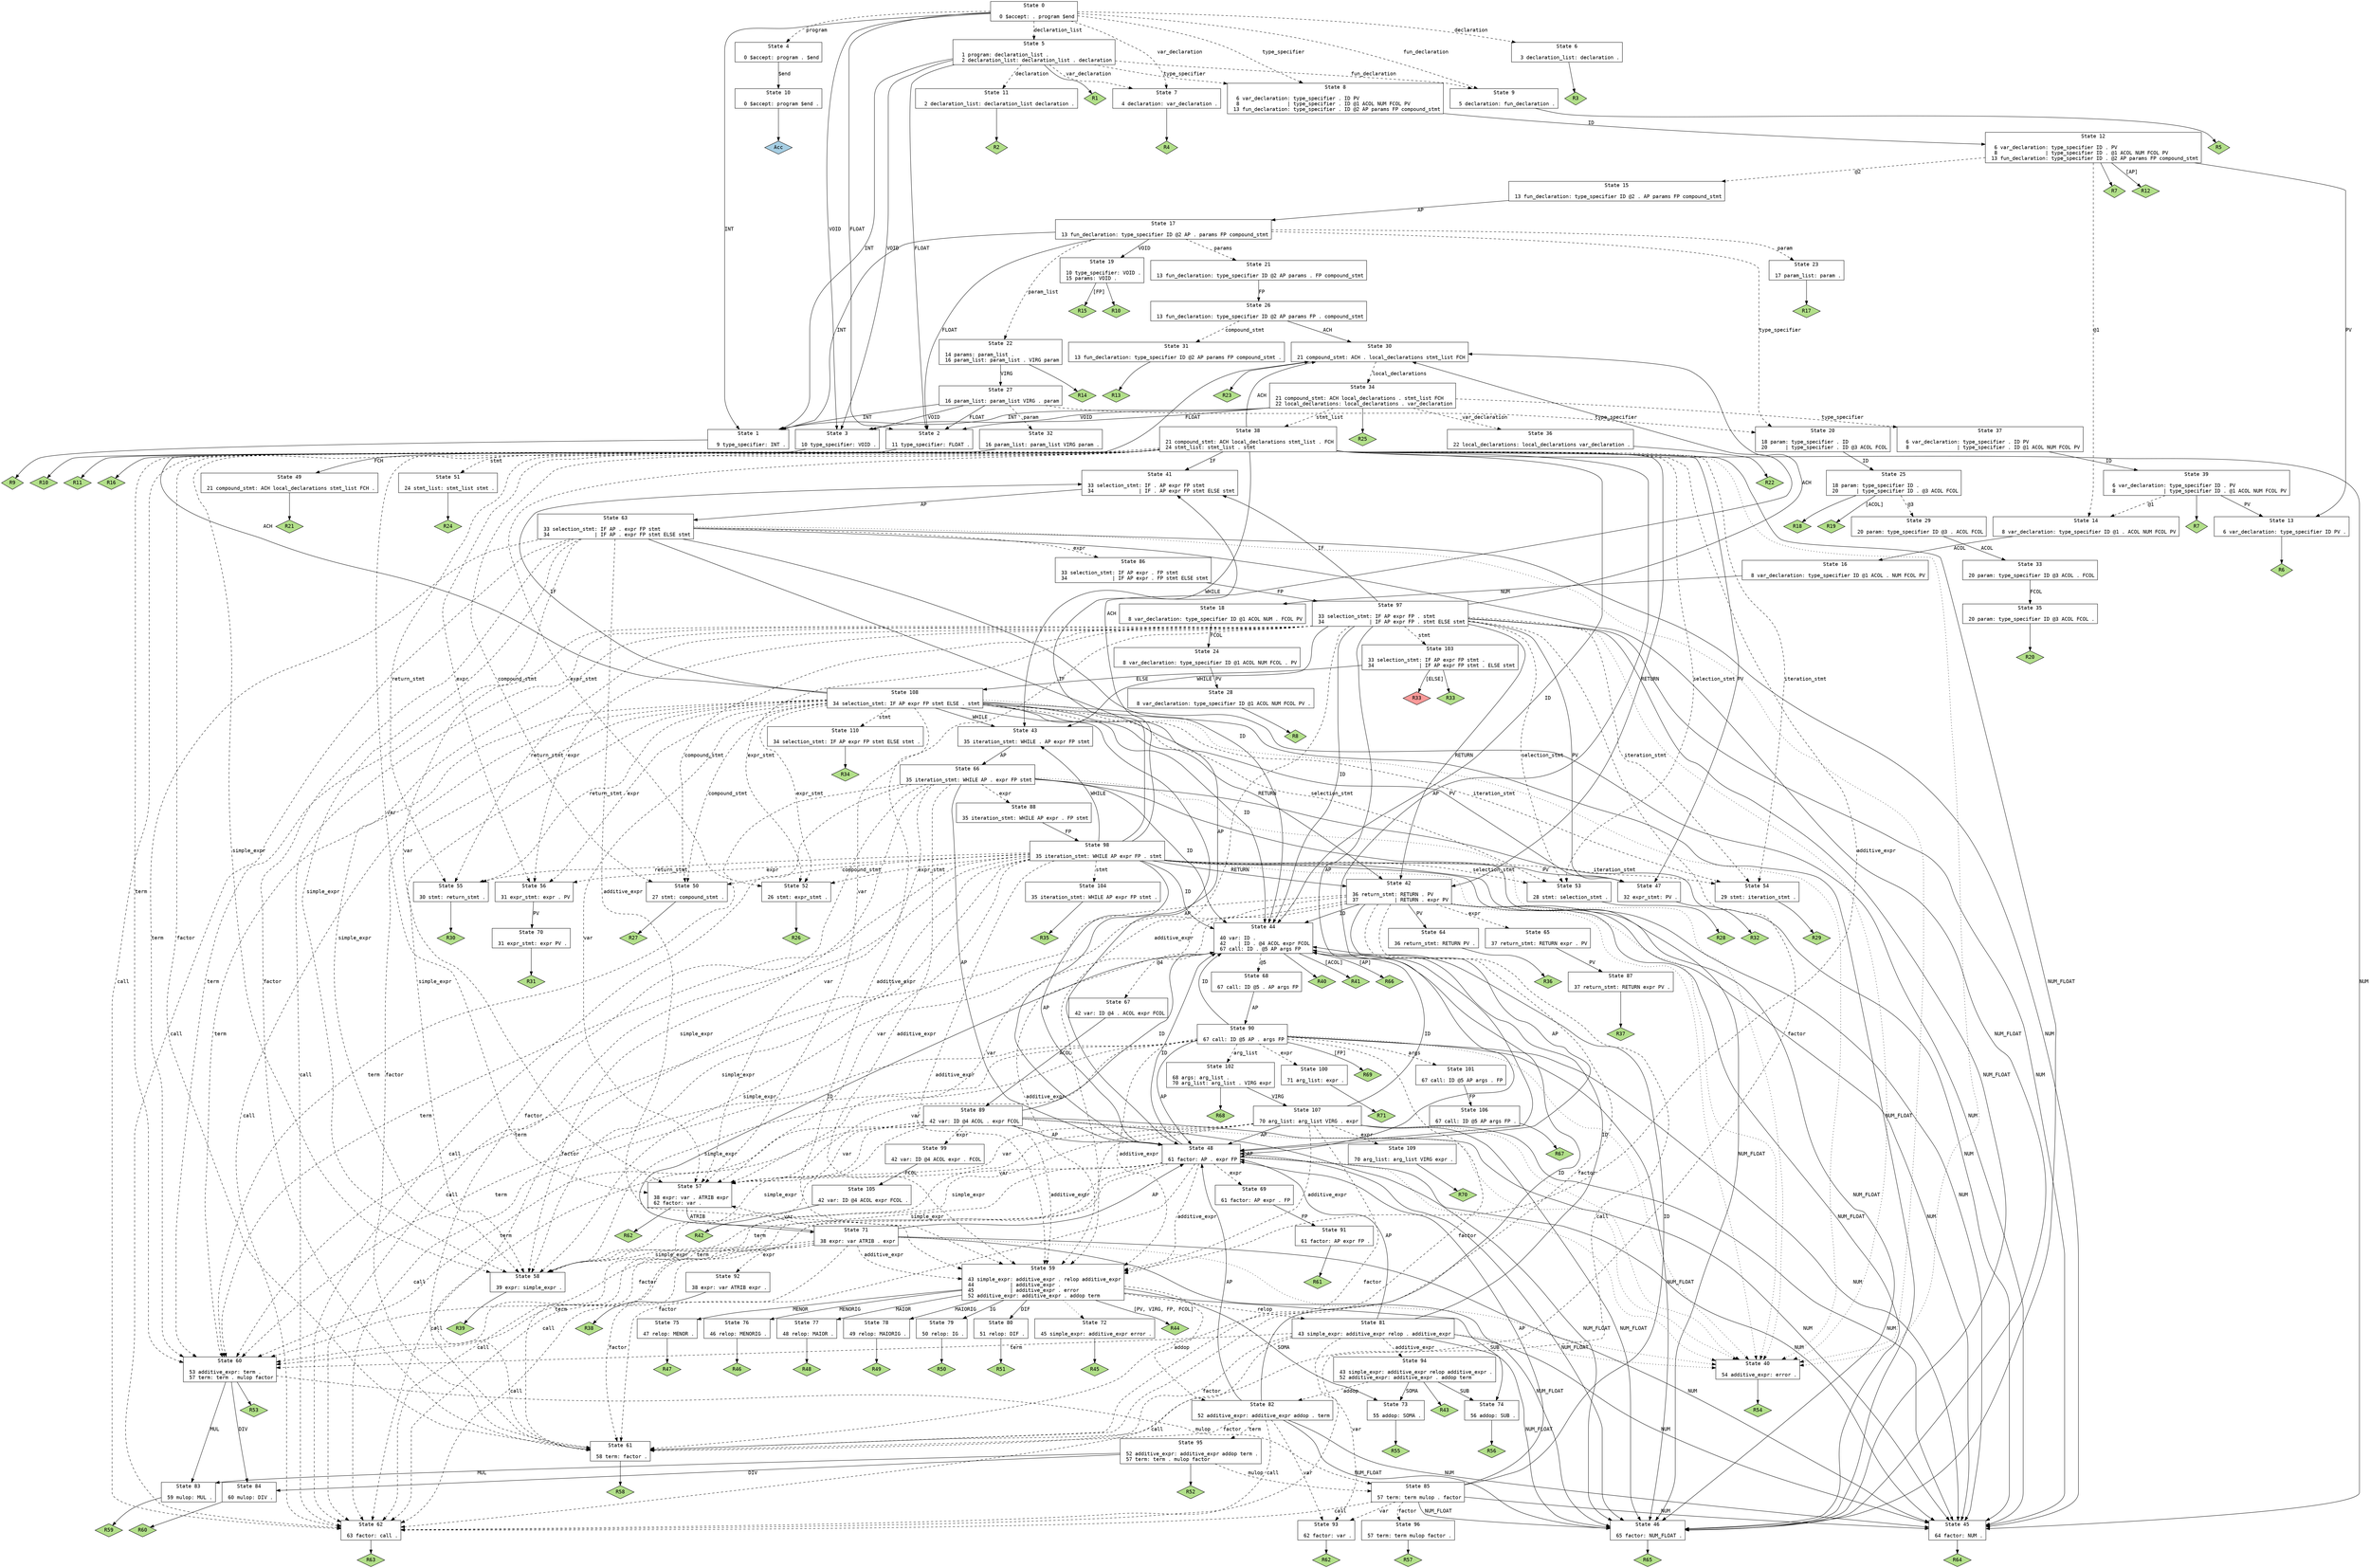 // Generated by GNU Bison 3.0.2.
// Report bugs to <bug-bison@gnu.org>.
// Home page: <http://www.gnu.org/software/bison/>.

digraph "gram.y"
{
  node [fontname = courier, shape = box, colorscheme = paired6]
  edge [fontname = courier]

  0 [label="State 0\n\l  0 $accept: . program $end\l"]
  0 -> 1 [style=solid label="INT"]
  0 -> 2 [style=solid label="FLOAT"]
  0 -> 3 [style=solid label="VOID"]
  0 -> 4 [style=dashed label="program"]
  0 -> 5 [style=dashed label="declaration_list"]
  0 -> 6 [style=dashed label="declaration"]
  0 -> 7 [style=dashed label="var_declaration"]
  0 -> 8 [style=dashed label="type_specifier"]
  0 -> 9 [style=dashed label="fun_declaration"]
  1 [label="State 1\n\l  9 type_specifier: INT .\l"]
  1 -> "1R9" [style=solid]
 "1R9" [label="R9", fillcolor=3, shape=diamond, style=filled]
  2 [label="State 2\n\l 11 type_specifier: FLOAT .\l"]
  2 -> "2R11" [style=solid]
 "2R11" [label="R11", fillcolor=3, shape=diamond, style=filled]
  3 [label="State 3\n\l 10 type_specifier: VOID .\l"]
  3 -> "3R10" [style=solid]
 "3R10" [label="R10", fillcolor=3, shape=diamond, style=filled]
  4 [label="State 4\n\l  0 $accept: program . $end\l"]
  4 -> 10 [style=solid label="$end"]
  5 [label="State 5\n\l  1 program: declaration_list .\l  2 declaration_list: declaration_list . declaration\l"]
  5 -> 1 [style=solid label="INT"]
  5 -> 2 [style=solid label="FLOAT"]
  5 -> 3 [style=solid label="VOID"]
  5 -> 11 [style=dashed label="declaration"]
  5 -> 7 [style=dashed label="var_declaration"]
  5 -> 8 [style=dashed label="type_specifier"]
  5 -> 9 [style=dashed label="fun_declaration"]
  5 -> "5R1" [style=solid]
 "5R1" [label="R1", fillcolor=3, shape=diamond, style=filled]
  6 [label="State 6\n\l  3 declaration_list: declaration .\l"]
  6 -> "6R3" [style=solid]
 "6R3" [label="R3", fillcolor=3, shape=diamond, style=filled]
  7 [label="State 7\n\l  4 declaration: var_declaration .\l"]
  7 -> "7R4" [style=solid]
 "7R4" [label="R4", fillcolor=3, shape=diamond, style=filled]
  8 [label="State 8\n\l  6 var_declaration: type_specifier . ID PV\l  8                | type_specifier . ID @1 ACOL NUM FCOL PV\l 13 fun_declaration: type_specifier . ID @2 AP params FP compound_stmt\l"]
  8 -> 12 [style=solid label="ID"]
  9 [label="State 9\n\l  5 declaration: fun_declaration .\l"]
  9 -> "9R5" [style=solid]
 "9R5" [label="R5", fillcolor=3, shape=diamond, style=filled]
  10 [label="State 10\n\l  0 $accept: program $end .\l"]
  10 -> "10R0" [style=solid]
 "10R0" [label="Acc", fillcolor=1, shape=diamond, style=filled]
  11 [label="State 11\n\l  2 declaration_list: declaration_list declaration .\l"]
  11 -> "11R2" [style=solid]
 "11R2" [label="R2", fillcolor=3, shape=diamond, style=filled]
  12 [label="State 12\n\l  6 var_declaration: type_specifier ID . PV\l  8                | type_specifier ID . @1 ACOL NUM FCOL PV\l 13 fun_declaration: type_specifier ID . @2 AP params FP compound_stmt\l"]
  12 -> 13 [style=solid label="PV"]
  12 -> 14 [style=dashed label="@1"]
  12 -> 15 [style=dashed label="@2"]
  12 -> "12R7" [style=solid]
 "12R7" [label="R7", fillcolor=3, shape=diamond, style=filled]
  12 -> "12R12" [label="[AP]", style=solid]
 "12R12" [label="R12", fillcolor=3, shape=diamond, style=filled]
  13 [label="State 13\n\l  6 var_declaration: type_specifier ID PV .\l"]
  13 -> "13R6" [style=solid]
 "13R6" [label="R6", fillcolor=3, shape=diamond, style=filled]
  14 [label="State 14\n\l  8 var_declaration: type_specifier ID @1 . ACOL NUM FCOL PV\l"]
  14 -> 16 [style=solid label="ACOL"]
  15 [label="State 15\n\l 13 fun_declaration: type_specifier ID @2 . AP params FP compound_stmt\l"]
  15 -> 17 [style=solid label="AP"]
  16 [label="State 16\n\l  8 var_declaration: type_specifier ID @1 ACOL . NUM FCOL PV\l"]
  16 -> 18 [style=solid label="NUM"]
  17 [label="State 17\n\l 13 fun_declaration: type_specifier ID @2 AP . params FP compound_stmt\l"]
  17 -> 1 [style=solid label="INT"]
  17 -> 2 [style=solid label="FLOAT"]
  17 -> 19 [style=solid label="VOID"]
  17 -> 20 [style=dashed label="type_specifier"]
  17 -> 21 [style=dashed label="params"]
  17 -> 22 [style=dashed label="param_list"]
  17 -> 23 [style=dashed label="param"]
  18 [label="State 18\n\l  8 var_declaration: type_specifier ID @1 ACOL NUM . FCOL PV\l"]
  18 -> 24 [style=solid label="FCOL"]
  19 [label="State 19\n\l 10 type_specifier: VOID .\l 15 params: VOID .\l"]
  19 -> "19R10" [style=solid]
 "19R10" [label="R10", fillcolor=3, shape=diamond, style=filled]
  19 -> "19R15" [label="[FP]", style=solid]
 "19R15" [label="R15", fillcolor=3, shape=diamond, style=filled]
  20 [label="State 20\n\l 18 param: type_specifier . ID\l 20      | type_specifier . ID @3 ACOL FCOL\l"]
  20 -> 25 [style=solid label="ID"]
  21 [label="State 21\n\l 13 fun_declaration: type_specifier ID @2 AP params . FP compound_stmt\l"]
  21 -> 26 [style=solid label="FP"]
  22 [label="State 22\n\l 14 params: param_list .\l 16 param_list: param_list . VIRG param\l"]
  22 -> 27 [style=solid label="VIRG"]
  22 -> "22R14" [style=solid]
 "22R14" [label="R14", fillcolor=3, shape=diamond, style=filled]
  23 [label="State 23\n\l 17 param_list: param .\l"]
  23 -> "23R17" [style=solid]
 "23R17" [label="R17", fillcolor=3, shape=diamond, style=filled]
  24 [label="State 24\n\l  8 var_declaration: type_specifier ID @1 ACOL NUM FCOL . PV\l"]
  24 -> 28 [style=solid label="PV"]
  25 [label="State 25\n\l 18 param: type_specifier ID .\l 20      | type_specifier ID . @3 ACOL FCOL\l"]
  25 -> 29 [style=dashed label="@3"]
  25 -> "25R18" [style=solid]
 "25R18" [label="R18", fillcolor=3, shape=diamond, style=filled]
  25 -> "25R19" [label="[ACOL]", style=solid]
 "25R19" [label="R19", fillcolor=3, shape=diamond, style=filled]
  26 [label="State 26\n\l 13 fun_declaration: type_specifier ID @2 AP params FP . compound_stmt\l"]
  26 -> 30 [style=solid label="ACH"]
  26 -> 31 [style=dashed label="compound_stmt"]
  27 [label="State 27\n\l 16 param_list: param_list VIRG . param\l"]
  27 -> 1 [style=solid label="INT"]
  27 -> 2 [style=solid label="FLOAT"]
  27 -> 3 [style=solid label="VOID"]
  27 -> 20 [style=dashed label="type_specifier"]
  27 -> 32 [style=dashed label="param"]
  28 [label="State 28\n\l  8 var_declaration: type_specifier ID @1 ACOL NUM FCOL PV .\l"]
  28 -> "28R8" [style=solid]
 "28R8" [label="R8", fillcolor=3, shape=diamond, style=filled]
  29 [label="State 29\n\l 20 param: type_specifier ID @3 . ACOL FCOL\l"]
  29 -> 33 [style=solid label="ACOL"]
  30 [label="State 30\n\l 21 compound_stmt: ACH . local_declarations stmt_list FCH\l"]
  30 -> 34 [style=dashed label="local_declarations"]
  30 -> "30R23" [style=solid]
 "30R23" [label="R23", fillcolor=3, shape=diamond, style=filled]
  31 [label="State 31\n\l 13 fun_declaration: type_specifier ID @2 AP params FP compound_stmt .\l"]
  31 -> "31R13" [style=solid]
 "31R13" [label="R13", fillcolor=3, shape=diamond, style=filled]
  32 [label="State 32\n\l 16 param_list: param_list VIRG param .\l"]
  32 -> "32R16" [style=solid]
 "32R16" [label="R16", fillcolor=3, shape=diamond, style=filled]
  33 [label="State 33\n\l 20 param: type_specifier ID @3 ACOL . FCOL\l"]
  33 -> 35 [style=solid label="FCOL"]
  34 [label="State 34\n\l 21 compound_stmt: ACH local_declarations . stmt_list FCH\l 22 local_declarations: local_declarations . var_declaration\l"]
  34 -> 1 [style=solid label="INT"]
  34 -> 2 [style=solid label="FLOAT"]
  34 -> 3 [style=solid label="VOID"]
  34 -> 36 [style=dashed label="var_declaration"]
  34 -> 37 [style=dashed label="type_specifier"]
  34 -> 38 [style=dashed label="stmt_list"]
  34 -> "34R25" [style=solid]
 "34R25" [label="R25", fillcolor=3, shape=diamond, style=filled]
  35 [label="State 35\n\l 20 param: type_specifier ID @3 ACOL FCOL .\l"]
  35 -> "35R20" [style=solid]
 "35R20" [label="R20", fillcolor=3, shape=diamond, style=filled]
  36 [label="State 36\n\l 22 local_declarations: local_declarations var_declaration .\l"]
  36 -> "36R22" [style=solid]
 "36R22" [label="R22", fillcolor=3, shape=diamond, style=filled]
  37 [label="State 37\n\l  6 var_declaration: type_specifier . ID PV\l  8                | type_specifier . ID @1 ACOL NUM FCOL PV\l"]
  37 -> 39 [style=solid label="ID"]
  38 [label="State 38\n\l 21 compound_stmt: ACH local_declarations stmt_list . FCH\l 24 stmt_list: stmt_list . stmt\l"]
  38 -> 40 [style=dotted]
  38 -> 41 [style=solid label="IF"]
  38 -> 42 [style=solid label="RETURN"]
  38 -> 43 [style=solid label="WHILE"]
  38 -> 44 [style=solid label="ID"]
  38 -> 45 [style=solid label="NUM"]
  38 -> 46 [style=solid label="NUM_FLOAT"]
  38 -> 47 [style=solid label="PV"]
  38 -> 48 [style=solid label="AP"]
  38 -> 30 [style=solid label="ACH"]
  38 -> 49 [style=solid label="FCH"]
  38 -> 50 [style=dashed label="compound_stmt"]
  38 -> 51 [style=dashed label="stmt"]
  38 -> 52 [style=dashed label="expr_stmt"]
  38 -> 53 [style=dashed label="selection_stmt"]
  38 -> 54 [style=dashed label="iteration_stmt"]
  38 -> 55 [style=dashed label="return_stmt"]
  38 -> 56 [style=dashed label="expr"]
  38 -> 57 [style=dashed label="var"]
  38 -> 58 [style=dashed label="simple_expr"]
  38 -> 59 [style=dashed label="additive_expr"]
  38 -> 60 [style=dashed label="term"]
  38 -> 61 [style=dashed label="factor"]
  38 -> 62 [style=dashed label="call"]
  39 [label="State 39\n\l  6 var_declaration: type_specifier ID . PV\l  8                | type_specifier ID . @1 ACOL NUM FCOL PV\l"]
  39 -> 13 [style=solid label="PV"]
  39 -> 14 [style=dashed label="@1"]
  39 -> "39R7" [style=solid]
 "39R7" [label="R7", fillcolor=3, shape=diamond, style=filled]
  40 [label="State 40\n\l 54 additive_expr: error .\l"]
  40 -> "40R54" [style=solid]
 "40R54" [label="R54", fillcolor=3, shape=diamond, style=filled]
  41 [label="State 41\n\l 33 selection_stmt: IF . AP expr FP stmt\l 34               | IF . AP expr FP stmt ELSE stmt\l"]
  41 -> 63 [style=solid label="AP"]
  42 [label="State 42\n\l 36 return_stmt: RETURN . PV\l 37            | RETURN . expr PV\l"]
  42 -> 40 [style=dotted]
  42 -> 44 [style=solid label="ID"]
  42 -> 45 [style=solid label="NUM"]
  42 -> 46 [style=solid label="NUM_FLOAT"]
  42 -> 64 [style=solid label="PV"]
  42 -> 48 [style=solid label="AP"]
  42 -> 65 [style=dashed label="expr"]
  42 -> 57 [style=dashed label="var"]
  42 -> 58 [style=dashed label="simple_expr"]
  42 -> 59 [style=dashed label="additive_expr"]
  42 -> 60 [style=dashed label="term"]
  42 -> 61 [style=dashed label="factor"]
  42 -> 62 [style=dashed label="call"]
  43 [label="State 43\n\l 35 iteration_stmt: WHILE . AP expr FP stmt\l"]
  43 -> 66 [style=solid label="AP"]
  44 [label="State 44\n\l 40 var: ID .\l 42    | ID . @4 ACOL expr FCOL\l 67 call: ID . @5 AP args FP\l"]
  44 -> 67 [style=dashed label="@4"]
  44 -> 68 [style=dashed label="@5"]
  44 -> "44R40" [style=solid]
 "44R40" [label="R40", fillcolor=3, shape=diamond, style=filled]
  44 -> "44R41" [label="[ACOL]", style=solid]
 "44R41" [label="R41", fillcolor=3, shape=diamond, style=filled]
  44 -> "44R66" [label="[AP]", style=solid]
 "44R66" [label="R66", fillcolor=3, shape=diamond, style=filled]
  45 [label="State 45\n\l 64 factor: NUM .\l"]
  45 -> "45R64" [style=solid]
 "45R64" [label="R64", fillcolor=3, shape=diamond, style=filled]
  46 [label="State 46\n\l 65 factor: NUM_FLOAT .\l"]
  46 -> "46R65" [style=solid]
 "46R65" [label="R65", fillcolor=3, shape=diamond, style=filled]
  47 [label="State 47\n\l 32 expr_stmt: PV .\l"]
  47 -> "47R32" [style=solid]
 "47R32" [label="R32", fillcolor=3, shape=diamond, style=filled]
  48 [label="State 48\n\l 61 factor: AP . expr FP\l"]
  48 -> 40 [style=dotted]
  48 -> 44 [style=solid label="ID"]
  48 -> 45 [style=solid label="NUM"]
  48 -> 46 [style=solid label="NUM_FLOAT"]
  48 -> 48 [style=solid label="AP"]
  48 -> 69 [style=dashed label="expr"]
  48 -> 57 [style=dashed label="var"]
  48 -> 58 [style=dashed label="simple_expr"]
  48 -> 59 [style=dashed label="additive_expr"]
  48 -> 60 [style=dashed label="term"]
  48 -> 61 [style=dashed label="factor"]
  48 -> 62 [style=dashed label="call"]
  49 [label="State 49\n\l 21 compound_stmt: ACH local_declarations stmt_list FCH .\l"]
  49 -> "49R21" [style=solid]
 "49R21" [label="R21", fillcolor=3, shape=diamond, style=filled]
  50 [label="State 50\n\l 27 stmt: compound_stmt .\l"]
  50 -> "50R27" [style=solid]
 "50R27" [label="R27", fillcolor=3, shape=diamond, style=filled]
  51 [label="State 51\n\l 24 stmt_list: stmt_list stmt .\l"]
  51 -> "51R24" [style=solid]
 "51R24" [label="R24", fillcolor=3, shape=diamond, style=filled]
  52 [label="State 52\n\l 26 stmt: expr_stmt .\l"]
  52 -> "52R26" [style=solid]
 "52R26" [label="R26", fillcolor=3, shape=diamond, style=filled]
  53 [label="State 53\n\l 28 stmt: selection_stmt .\l"]
  53 -> "53R28" [style=solid]
 "53R28" [label="R28", fillcolor=3, shape=diamond, style=filled]
  54 [label="State 54\n\l 29 stmt: iteration_stmt .\l"]
  54 -> "54R29" [style=solid]
 "54R29" [label="R29", fillcolor=3, shape=diamond, style=filled]
  55 [label="State 55\n\l 30 stmt: return_stmt .\l"]
  55 -> "55R30" [style=solid]
 "55R30" [label="R30", fillcolor=3, shape=diamond, style=filled]
  56 [label="State 56\n\l 31 expr_stmt: expr . PV\l"]
  56 -> 70 [style=solid label="PV"]
  57 [label="State 57\n\l 38 expr: var . ATRIB expr\l 62 factor: var .\l"]
  57 -> 71 [style=solid label="ATRIB"]
  57 -> "57R62" [style=solid]
 "57R62" [label="R62", fillcolor=3, shape=diamond, style=filled]
  58 [label="State 58\n\l 39 expr: simple_expr .\l"]
  58 -> "58R39" [style=solid]
 "58R39" [label="R39", fillcolor=3, shape=diamond, style=filled]
  59 [label="State 59\n\l 43 simple_expr: additive_expr . relop additive_expr\l 44            | additive_expr .\l 45            | additive_expr . error\l 52 additive_expr: additive_expr . addop term\l"]
  59 -> 72 [style=dotted]
  59 -> 73 [style=solid label="SOMA"]
  59 -> 74 [style=solid label="SUB"]
  59 -> 75 [style=solid label="MENOR"]
  59 -> 76 [style=solid label="MENORIG"]
  59 -> 77 [style=solid label="MAIOR"]
  59 -> 78 [style=solid label="MAIORIG"]
  59 -> 79 [style=solid label="IG"]
  59 -> 80 [style=solid label="DIF"]
  59 -> 81 [style=dashed label="relop"]
  59 -> 82 [style=dashed label="addop"]
  59 -> "59R44" [label="[PV, VIRG, FP, FCOL]", style=solid]
 "59R44" [label="R44", fillcolor=3, shape=diamond, style=filled]
  60 [label="State 60\n\l 53 additive_expr: term .\l 57 term: term . mulop factor\l"]
  60 -> 83 [style=solid label="MUL"]
  60 -> 84 [style=solid label="DIV"]
  60 -> 85 [style=dashed label="mulop"]
  60 -> "60R53" [style=solid]
 "60R53" [label="R53", fillcolor=3, shape=diamond, style=filled]
  61 [label="State 61\n\l 58 term: factor .\l"]
  61 -> "61R58" [style=solid]
 "61R58" [label="R58", fillcolor=3, shape=diamond, style=filled]
  62 [label="State 62\n\l 63 factor: call .\l"]
  62 -> "62R63" [style=solid]
 "62R63" [label="R63", fillcolor=3, shape=diamond, style=filled]
  63 [label="State 63\n\l 33 selection_stmt: IF AP . expr FP stmt\l 34               | IF AP . expr FP stmt ELSE stmt\l"]
  63 -> 40 [style=dotted]
  63 -> 44 [style=solid label="ID"]
  63 -> 45 [style=solid label="NUM"]
  63 -> 46 [style=solid label="NUM_FLOAT"]
  63 -> 48 [style=solid label="AP"]
  63 -> 86 [style=dashed label="expr"]
  63 -> 57 [style=dashed label="var"]
  63 -> 58 [style=dashed label="simple_expr"]
  63 -> 59 [style=dashed label="additive_expr"]
  63 -> 60 [style=dashed label="term"]
  63 -> 61 [style=dashed label="factor"]
  63 -> 62 [style=dashed label="call"]
  64 [label="State 64\n\l 36 return_stmt: RETURN PV .\l"]
  64 -> "64R36" [style=solid]
 "64R36" [label="R36", fillcolor=3, shape=diamond, style=filled]
  65 [label="State 65\n\l 37 return_stmt: RETURN expr . PV\l"]
  65 -> 87 [style=solid label="PV"]
  66 [label="State 66\n\l 35 iteration_stmt: WHILE AP . expr FP stmt\l"]
  66 -> 40 [style=dotted]
  66 -> 44 [style=solid label="ID"]
  66 -> 45 [style=solid label="NUM"]
  66 -> 46 [style=solid label="NUM_FLOAT"]
  66 -> 48 [style=solid label="AP"]
  66 -> 88 [style=dashed label="expr"]
  66 -> 57 [style=dashed label="var"]
  66 -> 58 [style=dashed label="simple_expr"]
  66 -> 59 [style=dashed label="additive_expr"]
  66 -> 60 [style=dashed label="term"]
  66 -> 61 [style=dashed label="factor"]
  66 -> 62 [style=dashed label="call"]
  67 [label="State 67\n\l 42 var: ID @4 . ACOL expr FCOL\l"]
  67 -> 89 [style=solid label="ACOL"]
  68 [label="State 68\n\l 67 call: ID @5 . AP args FP\l"]
  68 -> 90 [style=solid label="AP"]
  69 [label="State 69\n\l 61 factor: AP expr . FP\l"]
  69 -> 91 [style=solid label="FP"]
  70 [label="State 70\n\l 31 expr_stmt: expr PV .\l"]
  70 -> "70R31" [style=solid]
 "70R31" [label="R31", fillcolor=3, shape=diamond, style=filled]
  71 [label="State 71\n\l 38 expr: var ATRIB . expr\l"]
  71 -> 40 [style=dotted]
  71 -> 44 [style=solid label="ID"]
  71 -> 45 [style=solid label="NUM"]
  71 -> 46 [style=solid label="NUM_FLOAT"]
  71 -> 48 [style=solid label="AP"]
  71 -> 92 [style=dashed label="expr"]
  71 -> 57 [style=dashed label="var"]
  71 -> 58 [style=dashed label="simple_expr"]
  71 -> 59 [style=dashed label="additive_expr"]
  71 -> 60 [style=dashed label="term"]
  71 -> 61 [style=dashed label="factor"]
  71 -> 62 [style=dashed label="call"]
  72 [label="State 72\n\l 45 simple_expr: additive_expr error .\l"]
  72 -> "72R45" [style=solid]
 "72R45" [label="R45", fillcolor=3, shape=diamond, style=filled]
  73 [label="State 73\n\l 55 addop: SOMA .\l"]
  73 -> "73R55" [style=solid]
 "73R55" [label="R55", fillcolor=3, shape=diamond, style=filled]
  74 [label="State 74\n\l 56 addop: SUB .\l"]
  74 -> "74R56" [style=solid]
 "74R56" [label="R56", fillcolor=3, shape=diamond, style=filled]
  75 [label="State 75\n\l 47 relop: MENOR .\l"]
  75 -> "75R47" [style=solid]
 "75R47" [label="R47", fillcolor=3, shape=diamond, style=filled]
  76 [label="State 76\n\l 46 relop: MENORIG .\l"]
  76 -> "76R46" [style=solid]
 "76R46" [label="R46", fillcolor=3, shape=diamond, style=filled]
  77 [label="State 77\n\l 48 relop: MAIOR .\l"]
  77 -> "77R48" [style=solid]
 "77R48" [label="R48", fillcolor=3, shape=diamond, style=filled]
  78 [label="State 78\n\l 49 relop: MAIORIG .\l"]
  78 -> "78R49" [style=solid]
 "78R49" [label="R49", fillcolor=3, shape=diamond, style=filled]
  79 [label="State 79\n\l 50 relop: IG .\l"]
  79 -> "79R50" [style=solid]
 "79R50" [label="R50", fillcolor=3, shape=diamond, style=filled]
  80 [label="State 80\n\l 51 relop: DIF .\l"]
  80 -> "80R51" [style=solid]
 "80R51" [label="R51", fillcolor=3, shape=diamond, style=filled]
  81 [label="State 81\n\l 43 simple_expr: additive_expr relop . additive_expr\l"]
  81 -> 40 [style=dotted]
  81 -> 44 [style=solid label="ID"]
  81 -> 45 [style=solid label="NUM"]
  81 -> 46 [style=solid label="NUM_FLOAT"]
  81 -> 48 [style=solid label="AP"]
  81 -> 93 [style=dashed label="var"]
  81 -> 94 [style=dashed label="additive_expr"]
  81 -> 60 [style=dashed label="term"]
  81 -> 61 [style=dashed label="factor"]
  81 -> 62 [style=dashed label="call"]
  82 [label="State 82\n\l 52 additive_expr: additive_expr addop . term\l"]
  82 -> 44 [style=solid label="ID"]
  82 -> 45 [style=solid label="NUM"]
  82 -> 46 [style=solid label="NUM_FLOAT"]
  82 -> 48 [style=solid label="AP"]
  82 -> 93 [style=dashed label="var"]
  82 -> 95 [style=dashed label="term"]
  82 -> 61 [style=dashed label="factor"]
  82 -> 62 [style=dashed label="call"]
  83 [label="State 83\n\l 59 mulop: MUL .\l"]
  83 -> "83R59" [style=solid]
 "83R59" [label="R59", fillcolor=3, shape=diamond, style=filled]
  84 [label="State 84\n\l 60 mulop: DIV .\l"]
  84 -> "84R60" [style=solid]
 "84R60" [label="R60", fillcolor=3, shape=diamond, style=filled]
  85 [label="State 85\n\l 57 term: term mulop . factor\l"]
  85 -> 44 [style=solid label="ID"]
  85 -> 45 [style=solid label="NUM"]
  85 -> 46 [style=solid label="NUM_FLOAT"]
  85 -> 48 [style=solid label="AP"]
  85 -> 93 [style=dashed label="var"]
  85 -> 96 [style=dashed label="factor"]
  85 -> 62 [style=dashed label="call"]
  86 [label="State 86\n\l 33 selection_stmt: IF AP expr . FP stmt\l 34               | IF AP expr . FP stmt ELSE stmt\l"]
  86 -> 97 [style=solid label="FP"]
  87 [label="State 87\n\l 37 return_stmt: RETURN expr PV .\l"]
  87 -> "87R37" [style=solid]
 "87R37" [label="R37", fillcolor=3, shape=diamond, style=filled]
  88 [label="State 88\n\l 35 iteration_stmt: WHILE AP expr . FP stmt\l"]
  88 -> 98 [style=solid label="FP"]
  89 [label="State 89\n\l 42 var: ID @4 ACOL . expr FCOL\l"]
  89 -> 40 [style=dotted]
  89 -> 44 [style=solid label="ID"]
  89 -> 45 [style=solid label="NUM"]
  89 -> 46 [style=solid label="NUM_FLOAT"]
  89 -> 48 [style=solid label="AP"]
  89 -> 99 [style=dashed label="expr"]
  89 -> 57 [style=dashed label="var"]
  89 -> 58 [style=dashed label="simple_expr"]
  89 -> 59 [style=dashed label="additive_expr"]
  89 -> 60 [style=dashed label="term"]
  89 -> 61 [style=dashed label="factor"]
  89 -> 62 [style=dashed label="call"]
  90 [label="State 90\n\l 67 call: ID @5 AP . args FP\l"]
  90 -> 40 [style=dotted]
  90 -> 44 [style=solid label="ID"]
  90 -> 45 [style=solid label="NUM"]
  90 -> 46 [style=solid label="NUM_FLOAT"]
  90 -> 48 [style=solid label="AP"]
  90 -> 100 [style=dashed label="expr"]
  90 -> 57 [style=dashed label="var"]
  90 -> 58 [style=dashed label="simple_expr"]
  90 -> 59 [style=dashed label="additive_expr"]
  90 -> 60 [style=dashed label="term"]
  90 -> 61 [style=dashed label="factor"]
  90 -> 62 [style=dashed label="call"]
  90 -> 101 [style=dashed label="args"]
  90 -> 102 [style=dashed label="arg_list"]
  90 -> "90R69" [label="[FP]", style=solid]
 "90R69" [label="R69", fillcolor=3, shape=diamond, style=filled]
  91 [label="State 91\n\l 61 factor: AP expr FP .\l"]
  91 -> "91R61" [style=solid]
 "91R61" [label="R61", fillcolor=3, shape=diamond, style=filled]
  92 [label="State 92\n\l 38 expr: var ATRIB expr .\l"]
  92 -> "92R38" [style=solid]
 "92R38" [label="R38", fillcolor=3, shape=diamond, style=filled]
  93 [label="State 93\n\l 62 factor: var .\l"]
  93 -> "93R62" [style=solid]
 "93R62" [label="R62", fillcolor=3, shape=diamond, style=filled]
  94 [label="State 94\n\l 43 simple_expr: additive_expr relop additive_expr .\l 52 additive_expr: additive_expr . addop term\l"]
  94 -> 73 [style=solid label="SOMA"]
  94 -> 74 [style=solid label="SUB"]
  94 -> 82 [style=dashed label="addop"]
  94 -> "94R43" [style=solid]
 "94R43" [label="R43", fillcolor=3, shape=diamond, style=filled]
  95 [label="State 95\n\l 52 additive_expr: additive_expr addop term .\l 57 term: term . mulop factor\l"]
  95 -> 83 [style=solid label="MUL"]
  95 -> 84 [style=solid label="DIV"]
  95 -> 85 [style=dashed label="mulop"]
  95 -> "95R52" [style=solid]
 "95R52" [label="R52", fillcolor=3, shape=diamond, style=filled]
  96 [label="State 96\n\l 57 term: term mulop factor .\l"]
  96 -> "96R57" [style=solid]
 "96R57" [label="R57", fillcolor=3, shape=diamond, style=filled]
  97 [label="State 97\n\l 33 selection_stmt: IF AP expr FP . stmt\l 34               | IF AP expr FP . stmt ELSE stmt\l"]
  97 -> 40 [style=dotted]
  97 -> 41 [style=solid label="IF"]
  97 -> 42 [style=solid label="RETURN"]
  97 -> 43 [style=solid label="WHILE"]
  97 -> 44 [style=solid label="ID"]
  97 -> 45 [style=solid label="NUM"]
  97 -> 46 [style=solid label="NUM_FLOAT"]
  97 -> 47 [style=solid label="PV"]
  97 -> 48 [style=solid label="AP"]
  97 -> 30 [style=solid label="ACH"]
  97 -> 50 [style=dashed label="compound_stmt"]
  97 -> 103 [style=dashed label="stmt"]
  97 -> 52 [style=dashed label="expr_stmt"]
  97 -> 53 [style=dashed label="selection_stmt"]
  97 -> 54 [style=dashed label="iteration_stmt"]
  97 -> 55 [style=dashed label="return_stmt"]
  97 -> 56 [style=dashed label="expr"]
  97 -> 57 [style=dashed label="var"]
  97 -> 58 [style=dashed label="simple_expr"]
  97 -> 59 [style=dashed label="additive_expr"]
  97 -> 60 [style=dashed label="term"]
  97 -> 61 [style=dashed label="factor"]
  97 -> 62 [style=dashed label="call"]
  98 [label="State 98\n\l 35 iteration_stmt: WHILE AP expr FP . stmt\l"]
  98 -> 40 [style=dotted]
  98 -> 41 [style=solid label="IF"]
  98 -> 42 [style=solid label="RETURN"]
  98 -> 43 [style=solid label="WHILE"]
  98 -> 44 [style=solid label="ID"]
  98 -> 45 [style=solid label="NUM"]
  98 -> 46 [style=solid label="NUM_FLOAT"]
  98 -> 47 [style=solid label="PV"]
  98 -> 48 [style=solid label="AP"]
  98 -> 30 [style=solid label="ACH"]
  98 -> 50 [style=dashed label="compound_stmt"]
  98 -> 104 [style=dashed label="stmt"]
  98 -> 52 [style=dashed label="expr_stmt"]
  98 -> 53 [style=dashed label="selection_stmt"]
  98 -> 54 [style=dashed label="iteration_stmt"]
  98 -> 55 [style=dashed label="return_stmt"]
  98 -> 56 [style=dashed label="expr"]
  98 -> 57 [style=dashed label="var"]
  98 -> 58 [style=dashed label="simple_expr"]
  98 -> 59 [style=dashed label="additive_expr"]
  98 -> 60 [style=dashed label="term"]
  98 -> 61 [style=dashed label="factor"]
  98 -> 62 [style=dashed label="call"]
  99 [label="State 99\n\l 42 var: ID @4 ACOL expr . FCOL\l"]
  99 -> 105 [style=solid label="FCOL"]
  100 [label="State 100\n\l 71 arg_list: expr .\l"]
  100 -> "100R71" [style=solid]
 "100R71" [label="R71", fillcolor=3, shape=diamond, style=filled]
  101 [label="State 101\n\l 67 call: ID @5 AP args . FP\l"]
  101 -> 106 [style=solid label="FP"]
  102 [label="State 102\n\l 68 args: arg_list .\l 70 arg_list: arg_list . VIRG expr\l"]
  102 -> 107 [style=solid label="VIRG"]
  102 -> "102R68" [style=solid]
 "102R68" [label="R68", fillcolor=3, shape=diamond, style=filled]
  103 [label="State 103\n\l 33 selection_stmt: IF AP expr FP stmt .\l 34               | IF AP expr FP stmt . ELSE stmt\l"]
  103 -> 108 [style=solid label="ELSE"]
  103 -> "103R33d" [label="[ELSE]", style=solid]
 "103R33d" [label="R33", fillcolor=5, shape=diamond, style=filled]
  103 -> "103R33" [style=solid]
 "103R33" [label="R33", fillcolor=3, shape=diamond, style=filled]
  104 [label="State 104\n\l 35 iteration_stmt: WHILE AP expr FP stmt .\l"]
  104 -> "104R35" [style=solid]
 "104R35" [label="R35", fillcolor=3, shape=diamond, style=filled]
  105 [label="State 105\n\l 42 var: ID @4 ACOL expr FCOL .\l"]
  105 -> "105R42" [style=solid]
 "105R42" [label="R42", fillcolor=3, shape=diamond, style=filled]
  106 [label="State 106\n\l 67 call: ID @5 AP args FP .\l"]
  106 -> "106R67" [style=solid]
 "106R67" [label="R67", fillcolor=3, shape=diamond, style=filled]
  107 [label="State 107\n\l 70 arg_list: arg_list VIRG . expr\l"]
  107 -> 40 [style=dotted]
  107 -> 44 [style=solid label="ID"]
  107 -> 45 [style=solid label="NUM"]
  107 -> 46 [style=solid label="NUM_FLOAT"]
  107 -> 48 [style=solid label="AP"]
  107 -> 109 [style=dashed label="expr"]
  107 -> 57 [style=dashed label="var"]
  107 -> 58 [style=dashed label="simple_expr"]
  107 -> 59 [style=dashed label="additive_expr"]
  107 -> 60 [style=dashed label="term"]
  107 -> 61 [style=dashed label="factor"]
  107 -> 62 [style=dashed label="call"]
  108 [label="State 108\n\l 34 selection_stmt: IF AP expr FP stmt ELSE . stmt\l"]
  108 -> 40 [style=dotted]
  108 -> 41 [style=solid label="IF"]
  108 -> 42 [style=solid label="RETURN"]
  108 -> 43 [style=solid label="WHILE"]
  108 -> 44 [style=solid label="ID"]
  108 -> 45 [style=solid label="NUM"]
  108 -> 46 [style=solid label="NUM_FLOAT"]
  108 -> 47 [style=solid label="PV"]
  108 -> 48 [style=solid label="AP"]
  108 -> 30 [style=solid label="ACH"]
  108 -> 50 [style=dashed label="compound_stmt"]
  108 -> 110 [style=dashed label="stmt"]
  108 -> 52 [style=dashed label="expr_stmt"]
  108 -> 53 [style=dashed label="selection_stmt"]
  108 -> 54 [style=dashed label="iteration_stmt"]
  108 -> 55 [style=dashed label="return_stmt"]
  108 -> 56 [style=dashed label="expr"]
  108 -> 57 [style=dashed label="var"]
  108 -> 58 [style=dashed label="simple_expr"]
  108 -> 59 [style=dashed label="additive_expr"]
  108 -> 60 [style=dashed label="term"]
  108 -> 61 [style=dashed label="factor"]
  108 -> 62 [style=dashed label="call"]
  109 [label="State 109\n\l 70 arg_list: arg_list VIRG expr .\l"]
  109 -> "109R70" [style=solid]
 "109R70" [label="R70", fillcolor=3, shape=diamond, style=filled]
  110 [label="State 110\n\l 34 selection_stmt: IF AP expr FP stmt ELSE stmt .\l"]
  110 -> "110R34" [style=solid]
 "110R34" [label="R34", fillcolor=3, shape=diamond, style=filled]
}
